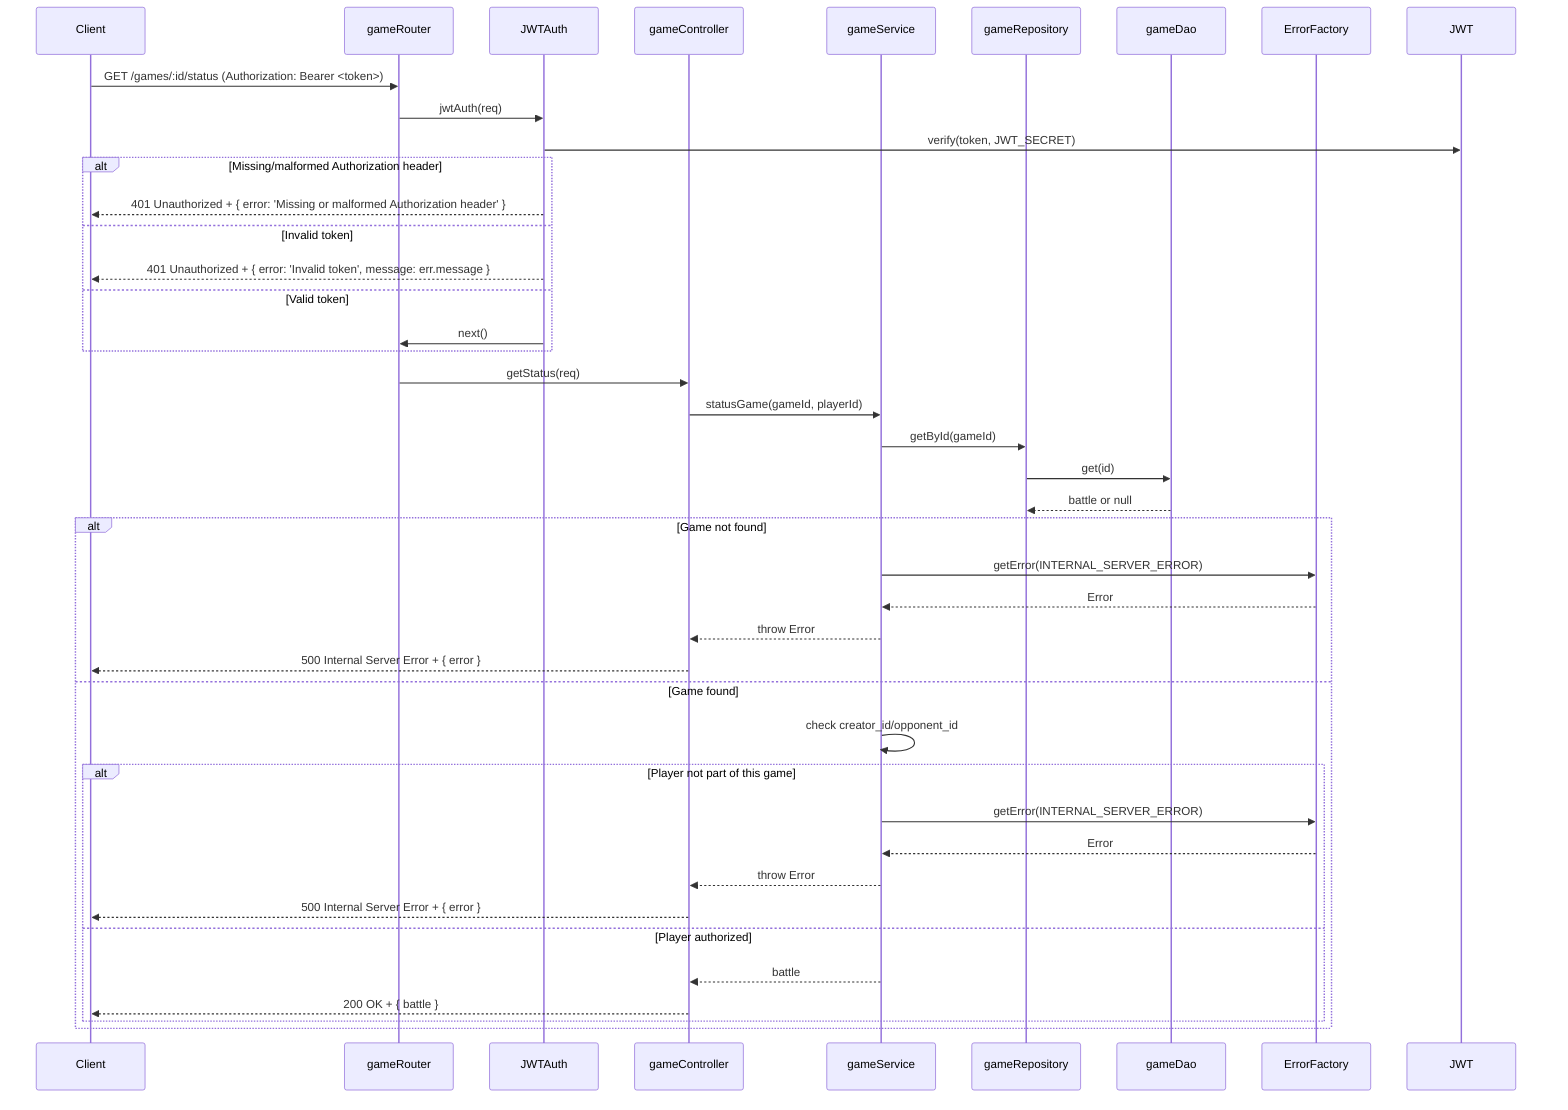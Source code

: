 sequenceDiagram
    participant Client
    participant Router as gameRouter
    participant JWTAuth
    participant Controller as gameController
    participant Service as gameService
    participant GameRepo as gameRepository
    participant GameDAO as gameDao
    participant ErrorFactory

    Client->>Router: GET /games/:id/status (Authorization: Bearer <token>)
    Router->>JWTAuth: jwtAuth(req)
    JWTAuth->>JWT: verify(token, JWT_SECRET)
    alt Missing/malformed Authorization header
        JWTAuth-->>Client: 401 Unauthorized + { error: 'Missing or malformed Authorization header' }
    else Invalid token
        JWTAuth-->>Client: 401 Unauthorized + { error: 'Invalid token', message: err.message }
    else Valid token
        JWTAuth->>Router: next()
    end

    Router->>Controller: getStatus(req)
    Controller->>Service: statusGame(gameId, playerId)
    Service->>GameRepo: getById(gameId)
    GameRepo->>GameDAO: get(id)
    GameDAO-->>GameRepo: battle or null

    alt Game not found
        Service->>ErrorFactory: getError(INTERNAL_SERVER_ERROR)
        ErrorFactory-->>Service: Error
        Service-->>Controller: throw Error
        Controller-->>Client: 500 Internal Server Error + { error }
    else Game found
        Service->>Service: check creator_id/opponent_id
        alt Player not part of this game
            Service->>ErrorFactory: getError(INTERNAL_SERVER_ERROR)
            ErrorFactory-->>Service: Error
            Service-->>Controller: throw Error
            Controller-->>Client: 500 Internal Server Error + { error }
        else Player authorized
            Service-->>Controller: battle
            Controller-->>Client: 200 OK + { battle }
        end
    end